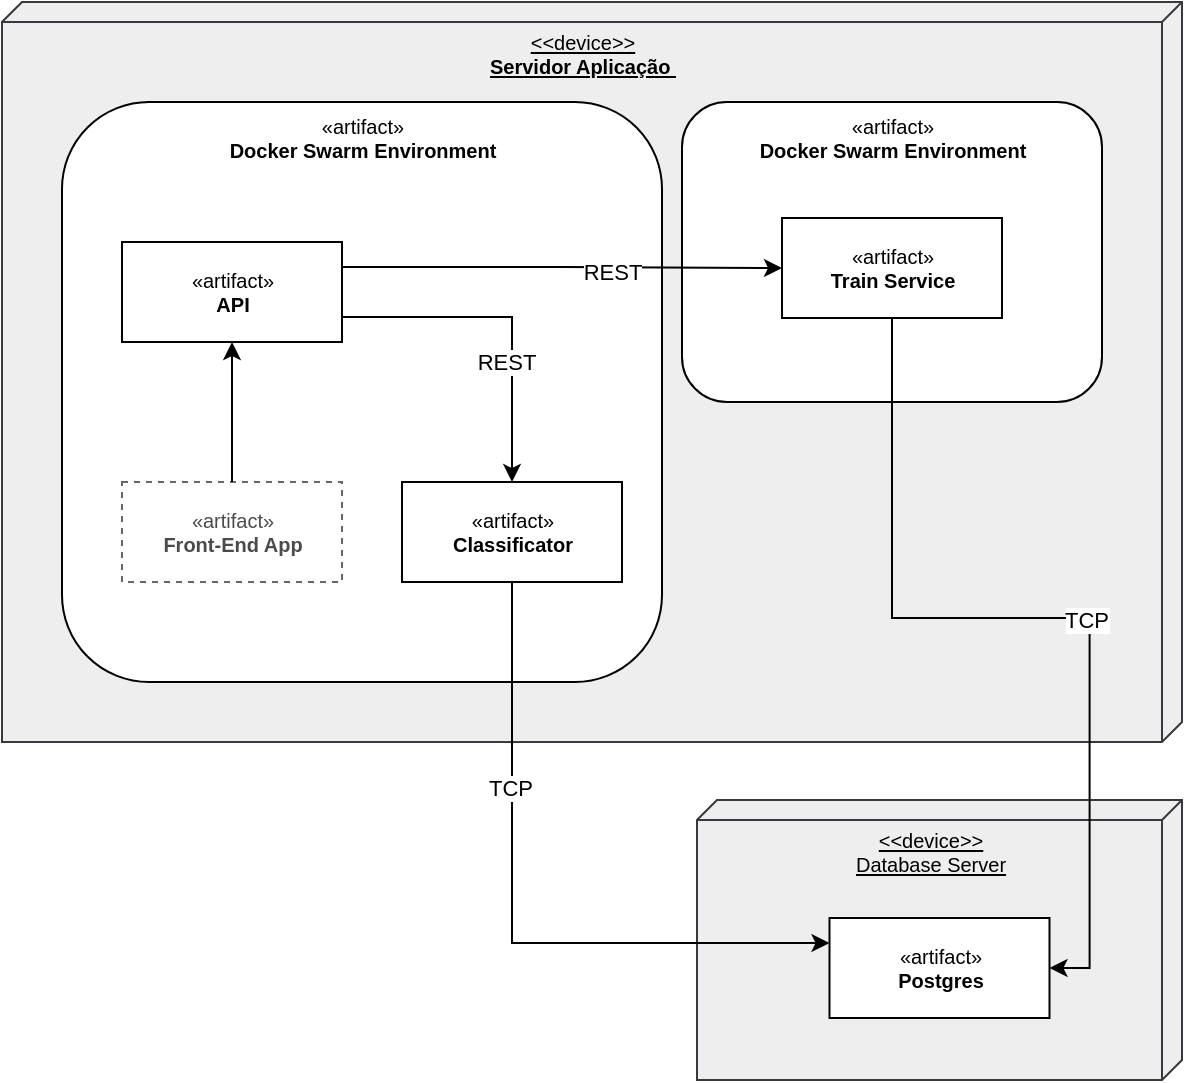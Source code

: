 <mxfile version="20.0.4" type="device" pages="2"><diagram name="Page-1" id="e7e014a7-5840-1c2e-5031-d8a46d1fe8dd"><mxGraphModel dx="1038" dy="-279" grid="1" gridSize="10" guides="1" tooltips="1" connect="1" arrows="1" fold="1" page="1" pageScale="1" pageWidth="1169" pageHeight="826" background="none" math="0" shadow="0"><root><mxCell id="0"/><mxCell id="1" parent="0"/><mxCell id="h2CilBUudPJ1XyAyb0X2-44" value="&lt;font style=&quot;font-size: 10px;&quot;&gt;&amp;lt;&amp;lt;device&amp;gt;&amp;gt;&lt;br&gt;&lt;b&gt;Servidor Aplicação&amp;nbsp;&lt;/b&gt;&lt;br&gt;&lt;/font&gt;" style="verticalAlign=top;align=center;spacingTop=8;spacingLeft=2;spacingRight=12;shape=cube;size=10;direction=south;fontStyle=4;html=1;shadow=0;glass=0;labelBackgroundColor=none;fontSize=8;fillColor=#eeeeee;strokeColor=#36393d;" parent="1" vertex="1"><mxGeometry y="840" width="590" height="370" as="geometry"/></mxCell><mxCell id="h2CilBUudPJ1XyAyb0X2-64" value="«artifact»&lt;br&gt;&lt;b&gt;Docker Swarm Environment&lt;/b&gt;" style="html=1;shadow=0;glass=0;labelBackgroundColor=none;fontSize=10;rounded=1;verticalAlign=top;" parent="1" vertex="1"><mxGeometry x="30" y="890" width="300" height="290" as="geometry"/></mxCell><mxCell id="h2CilBUudPJ1XyAyb0X2-51" value="&lt;font style=&quot;font-size: 10px;&quot;&gt;&amp;lt;&amp;lt;device&amp;gt;&amp;gt;&lt;br&gt;Database Server&lt;br&gt;&lt;/font&gt;" style="verticalAlign=top;align=center;spacingTop=8;spacingLeft=2;spacingRight=12;shape=cube;size=10;direction=south;fontStyle=4;html=1;shadow=0;glass=0;labelBackgroundColor=none;fontSize=8;fillColor=#eeeeee;strokeColor=#36393d;" parent="1" vertex="1"><mxGeometry x="347.5" y="1239" width="242.5" height="140" as="geometry"/></mxCell><mxCell id="h2CilBUudPJ1XyAyb0X2-67" value="«artifact»&lt;br&gt;&lt;b&gt;Postgres&lt;br&gt;&lt;/b&gt;" style="html=1;shadow=0;glass=0;labelBackgroundColor=none;fontSize=10;" parent="1" vertex="1"><mxGeometry x="413.75" y="1298" width="110" height="50" as="geometry"/></mxCell><mxCell id="xM3JpGERIjxO643Zrxnr-1" value="«artifact»&lt;br&gt;&lt;b&gt;Docker Swarm Environment&lt;/b&gt;" style="html=1;shadow=0;glass=0;labelBackgroundColor=none;fontSize=10;rounded=1;verticalAlign=top;" vertex="1" parent="1"><mxGeometry x="340" y="890" width="210" height="150" as="geometry"/></mxCell><mxCell id="h2CilBUudPJ1XyAyb0X2-65" style="edgeStyle=orthogonalEdgeStyle;rounded=0;orthogonalLoop=1;jettySize=auto;html=1;exitX=1;exitY=0.25;exitDx=0;exitDy=0;" parent="1" source="h2CilBUudPJ1XyAyb0X2-47" target="h2CilBUudPJ1XyAyb0X2-55" edge="1"><mxGeometry relative="1" as="geometry"/></mxCell><mxCell id="h2CilBUudPJ1XyAyb0X2-66" value="REST" style="edgeLabel;html=1;align=center;verticalAlign=middle;resizable=0;points=[];" parent="h2CilBUudPJ1XyAyb0X2-65" vertex="1" connectable="0"><mxGeometry x="0.227" y="-2" relative="1" as="geometry"><mxPoint as="offset"/></mxGeometry></mxCell><mxCell id="xM3JpGERIjxO643Zrxnr-5" style="edgeStyle=orthogonalEdgeStyle;rounded=0;orthogonalLoop=1;jettySize=auto;html=1;exitX=1;exitY=0.75;exitDx=0;exitDy=0;entryX=0.5;entryY=0;entryDx=0;entryDy=0;" edge="1" parent="1" source="h2CilBUudPJ1XyAyb0X2-47" target="h2CilBUudPJ1XyAyb0X2-50"><mxGeometry relative="1" as="geometry"/></mxCell><mxCell id="xM3JpGERIjxO643Zrxnr-6" value="REST" style="edgeLabel;html=1;align=center;verticalAlign=middle;resizable=0;points=[];" vertex="1" connectable="0" parent="xM3JpGERIjxO643Zrxnr-5"><mxGeometry x="0.279" y="-3" relative="1" as="geometry"><mxPoint as="offset"/></mxGeometry></mxCell><mxCell id="h2CilBUudPJ1XyAyb0X2-47" value="«artifact»&lt;br&gt;&lt;b&gt;API&lt;/b&gt;" style="html=1;shadow=0;glass=0;labelBackgroundColor=none;fontSize=10;" parent="1" vertex="1"><mxGeometry x="60" y="960" width="110" height="50" as="geometry"/></mxCell><mxCell id="xM3JpGERIjxO643Zrxnr-7" style="edgeStyle=orthogonalEdgeStyle;rounded=0;orthogonalLoop=1;jettySize=auto;html=1;exitX=0.5;exitY=1;exitDx=0;exitDy=0;entryX=0;entryY=0.25;entryDx=0;entryDy=0;" edge="1" parent="1" source="h2CilBUudPJ1XyAyb0X2-50" target="h2CilBUudPJ1XyAyb0X2-67"><mxGeometry relative="1" as="geometry"/></mxCell><mxCell id="xM3JpGERIjxO643Zrxnr-8" value="TCP" style="edgeLabel;html=1;align=center;verticalAlign=middle;resizable=0;points=[];" vertex="1" connectable="0" parent="xM3JpGERIjxO643Zrxnr-7"><mxGeometry x="-0.395" y="-1" relative="1" as="geometry"><mxPoint as="offset"/></mxGeometry></mxCell><mxCell id="h2CilBUudPJ1XyAyb0X2-50" value="«artifact»&lt;br&gt;&lt;b&gt;Classificator&lt;/b&gt;" style="html=1;shadow=0;glass=0;labelBackgroundColor=none;fontSize=10;" parent="1" vertex="1"><mxGeometry x="200" y="1080" width="110" height="50" as="geometry"/></mxCell><mxCell id="h2CilBUudPJ1XyAyb0X2-55" value="«artifact»&lt;br&gt;&lt;b&gt;Train Service&lt;/b&gt;" style="html=1;shadow=0;glass=0;labelBackgroundColor=none;fontSize=10;" parent="1" vertex="1"><mxGeometry x="390" y="948" width="110" height="50" as="geometry"/></mxCell><mxCell id="hZJhk1QZYxYQgId1BKeL-3" style="edgeStyle=orthogonalEdgeStyle;rounded=0;orthogonalLoop=1;jettySize=auto;html=1;exitX=0.5;exitY=0;exitDx=0;exitDy=0;" parent="1" source="hZJhk1QZYxYQgId1BKeL-1" target="h2CilBUudPJ1XyAyb0X2-47" edge="1"><mxGeometry relative="1" as="geometry"/></mxCell><mxCell id="hZJhk1QZYxYQgId1BKeL-1" value="«artifact»&lt;br&gt;&lt;b&gt;Front-End App&lt;/b&gt;" style="html=1;shadow=0;glass=0;labelBackgroundColor=none;fontSize=10;dashed=1;opacity=60;textOpacity=70;" parent="1" vertex="1"><mxGeometry x="60" y="1080" width="110" height="50" as="geometry"/></mxCell><mxCell id="h2CilBUudPJ1XyAyb0X2-70" style="edgeStyle=orthogonalEdgeStyle;rounded=0;orthogonalLoop=1;jettySize=auto;html=1;exitX=0.5;exitY=1;exitDx=0;exitDy=0;entryX=1;entryY=0.5;entryDx=0;entryDy=0;" parent="1" source="h2CilBUudPJ1XyAyb0X2-55" target="h2CilBUudPJ1XyAyb0X2-67" edge="1"><mxGeometry relative="1" as="geometry"/></mxCell><mxCell id="h2CilBUudPJ1XyAyb0X2-71" value="TCP" style="edgeLabel;html=1;align=center;verticalAlign=middle;resizable=0;points=[];" parent="h2CilBUudPJ1XyAyb0X2-70" vertex="1" connectable="0"><mxGeometry x="0.127" y="-2" relative="1" as="geometry"><mxPoint as="offset"/></mxGeometry></mxCell></root></mxGraphModel></diagram><diagram id="ewBouiPpdOqHrKzP_vUa" name="Page-2"><mxGraphModel dx="1038" dy="547" grid="1" gridSize="10" guides="1" tooltips="1" connect="1" arrows="1" fold="1" page="1" pageScale="1" pageWidth="827" pageHeight="1169" math="0" shadow="0"><root><mxCell id="0"/><mxCell id="1" parent="0"/><mxCell id="xi-PzgT77sBlkCPj8Qfg-1" value="Training" style="shape=table;startSize=30;container=1;collapsible=1;childLayout=tableLayout;fixedRows=1;rowLines=0;fontStyle=1;align=center;resizeLast=1;rounded=1;" parent="1" vertex="1"><mxGeometry x="220" y="120" width="180" height="190" as="geometry"/></mxCell><mxCell id="xi-PzgT77sBlkCPj8Qfg-2" value="" style="shape=tableRow;horizontal=0;startSize=0;swimlaneHead=0;swimlaneBody=0;fillColor=none;collapsible=0;dropTarget=0;points=[[0,0.5],[1,0.5]];portConstraint=eastwest;top=0;left=0;right=0;bottom=1;rounded=1;" parent="xi-PzgT77sBlkCPj8Qfg-1" vertex="1"><mxGeometry y="30" width="180" height="30" as="geometry"/></mxCell><mxCell id="xi-PzgT77sBlkCPj8Qfg-3" value="PK" style="shape=partialRectangle;connectable=0;fillColor=none;top=0;left=0;bottom=0;right=0;fontStyle=1;overflow=hidden;rounded=1;" parent="xi-PzgT77sBlkCPj8Qfg-2" vertex="1"><mxGeometry width="30" height="30" as="geometry"><mxRectangle width="30" height="30" as="alternateBounds"/></mxGeometry></mxCell><mxCell id="xi-PzgT77sBlkCPj8Qfg-4" value="Id" style="shape=partialRectangle;connectable=0;fillColor=none;top=0;left=0;bottom=0;right=0;align=left;spacingLeft=6;fontStyle=5;overflow=hidden;rounded=1;" parent="xi-PzgT77sBlkCPj8Qfg-2" vertex="1"><mxGeometry x="30" width="150" height="30" as="geometry"><mxRectangle width="150" height="30" as="alternateBounds"/></mxGeometry></mxCell><mxCell id="xi-PzgT77sBlkCPj8Qfg-5" value="" style="shape=tableRow;horizontal=0;startSize=0;swimlaneHead=0;swimlaneBody=0;fillColor=none;collapsible=0;dropTarget=0;points=[[0,0.5],[1,0.5]];portConstraint=eastwest;top=0;left=0;right=0;bottom=0;rounded=1;" parent="xi-PzgT77sBlkCPj8Qfg-1" vertex="1"><mxGeometry y="60" width="180" height="30" as="geometry"/></mxCell><mxCell id="xi-PzgT77sBlkCPj8Qfg-6" value="" style="shape=partialRectangle;connectable=0;fillColor=none;top=0;left=0;bottom=0;right=0;editable=1;overflow=hidden;rounded=1;" parent="xi-PzgT77sBlkCPj8Qfg-5" vertex="1"><mxGeometry width="30" height="30" as="geometry"><mxRectangle width="30" height="30" as="alternateBounds"/></mxGeometry></mxCell><mxCell id="xi-PzgT77sBlkCPj8Qfg-7" value="Started" style="shape=partialRectangle;connectable=0;fillColor=none;top=0;left=0;bottom=0;right=0;align=left;spacingLeft=6;overflow=hidden;rounded=1;" parent="xi-PzgT77sBlkCPj8Qfg-5" vertex="1"><mxGeometry x="30" width="150" height="30" as="geometry"><mxRectangle width="150" height="30" as="alternateBounds"/></mxGeometry></mxCell><mxCell id="xi-PzgT77sBlkCPj8Qfg-8" value="" style="shape=tableRow;horizontal=0;startSize=0;swimlaneHead=0;swimlaneBody=0;fillColor=none;collapsible=0;dropTarget=0;points=[[0,0.5],[1,0.5]];portConstraint=eastwest;top=0;left=0;right=0;bottom=0;rounded=1;" parent="xi-PzgT77sBlkCPj8Qfg-1" vertex="1"><mxGeometry y="90" width="180" height="30" as="geometry"/></mxCell><mxCell id="xi-PzgT77sBlkCPj8Qfg-9" value="" style="shape=partialRectangle;connectable=0;fillColor=none;top=0;left=0;bottom=0;right=0;editable=1;overflow=hidden;rounded=1;" parent="xi-PzgT77sBlkCPj8Qfg-8" vertex="1"><mxGeometry width="30" height="30" as="geometry"><mxRectangle width="30" height="30" as="alternateBounds"/></mxGeometry></mxCell><mxCell id="xi-PzgT77sBlkCPj8Qfg-10" value="Concluded" style="shape=partialRectangle;connectable=0;fillColor=none;top=0;left=0;bottom=0;right=0;align=left;spacingLeft=6;overflow=hidden;rounded=1;" parent="xi-PzgT77sBlkCPj8Qfg-8" vertex="1"><mxGeometry x="30" width="150" height="30" as="geometry"><mxRectangle width="150" height="30" as="alternateBounds"/></mxGeometry></mxCell><mxCell id="xi-PzgT77sBlkCPj8Qfg-11" value="" style="shape=tableRow;horizontal=0;startSize=0;swimlaneHead=0;swimlaneBody=0;fillColor=none;collapsible=0;dropTarget=0;points=[[0,0.5],[1,0.5]];portConstraint=eastwest;top=0;left=0;right=0;bottom=0;rounded=1;" parent="xi-PzgT77sBlkCPj8Qfg-1" vertex="1"><mxGeometry y="120" width="180" height="30" as="geometry"/></mxCell><mxCell id="xi-PzgT77sBlkCPj8Qfg-12" value="" style="shape=partialRectangle;connectable=0;fillColor=none;top=0;left=0;bottom=0;right=0;editable=1;overflow=hidden;rounded=1;" parent="xi-PzgT77sBlkCPj8Qfg-11" vertex="1"><mxGeometry width="30" height="30" as="geometry"><mxRectangle width="30" height="30" as="alternateBounds"/></mxGeometry></mxCell><mxCell id="xi-PzgT77sBlkCPj8Qfg-13" value="Model" style="shape=partialRectangle;connectable=0;fillColor=none;top=0;left=0;bottom=0;right=0;align=left;spacingLeft=6;overflow=hidden;rounded=1;" parent="xi-PzgT77sBlkCPj8Qfg-11" vertex="1"><mxGeometry x="30" width="150" height="30" as="geometry"><mxRectangle width="150" height="30" as="alternateBounds"/></mxGeometry></mxCell><mxCell id="xi-PzgT77sBlkCPj8Qfg-18" style="shape=tableRow;horizontal=0;startSize=0;swimlaneHead=0;swimlaneBody=0;fillColor=none;collapsible=0;dropTarget=0;points=[[0,0.5],[1,0.5]];portConstraint=eastwest;top=0;left=0;right=0;bottom=0;rounded=1;" parent="xi-PzgT77sBlkCPj8Qfg-1" vertex="1"><mxGeometry y="150" width="180" height="30" as="geometry"/></mxCell><mxCell id="xi-PzgT77sBlkCPj8Qfg-19" style="shape=partialRectangle;connectable=0;fillColor=none;top=0;left=0;bottom=0;right=0;editable=1;overflow=hidden;rounded=1;" parent="xi-PzgT77sBlkCPj8Qfg-18" vertex="1"><mxGeometry width="30" height="30" as="geometry"><mxRectangle width="30" height="30" as="alternateBounds"/></mxGeometry></mxCell><mxCell id="xi-PzgT77sBlkCPj8Qfg-20" value="Weights" style="shape=partialRectangle;connectable=0;fillColor=none;top=0;left=0;bottom=0;right=0;align=left;spacingLeft=6;overflow=hidden;rounded=1;" parent="xi-PzgT77sBlkCPj8Qfg-18" vertex="1"><mxGeometry x="30" width="150" height="30" as="geometry"><mxRectangle width="150" height="30" as="alternateBounds"/></mxGeometry></mxCell></root></mxGraphModel></diagram></mxfile>